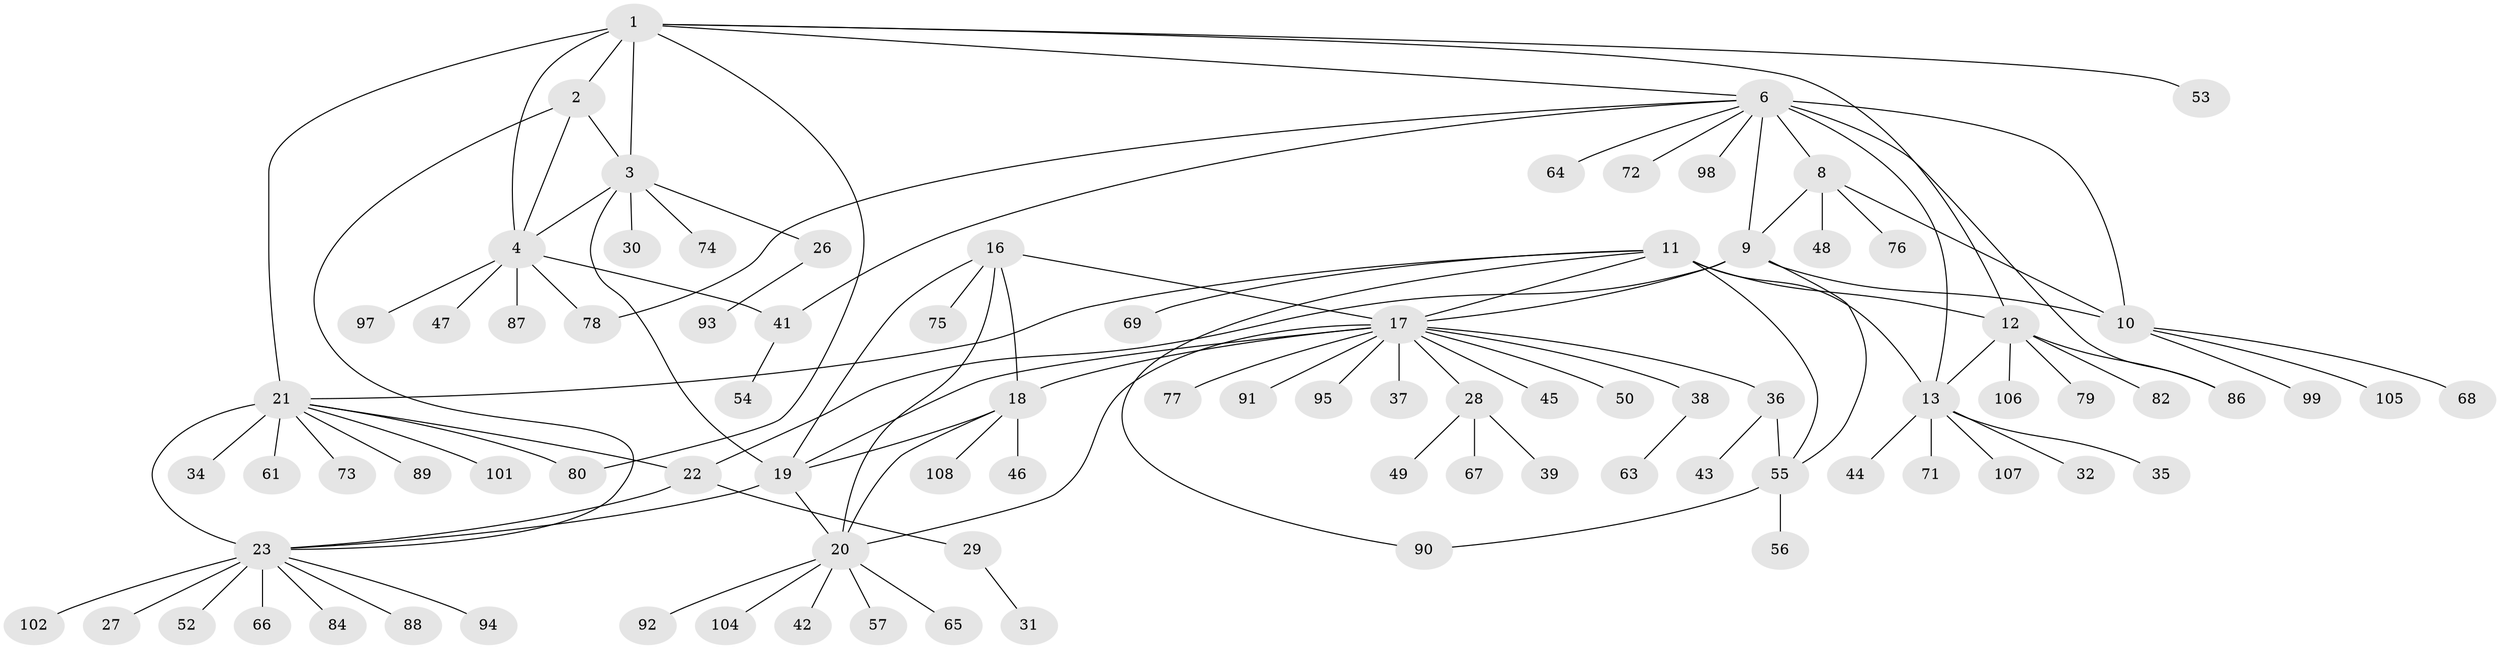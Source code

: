 // Generated by graph-tools (version 1.1) at 2025/24/03/03/25 07:24:10]
// undirected, 88 vertices, 115 edges
graph export_dot {
graph [start="1"]
  node [color=gray90,style=filled];
  1 [super="+96"];
  2;
  3 [super="+5"];
  4 [super="+33"];
  6 [super="+7"];
  8 [super="+62"];
  9 [super="+70"];
  10 [super="+103"];
  11 [super="+15"];
  12 [super="+58"];
  13 [super="+14"];
  16 [super="+40"];
  17 [super="+109"];
  18 [super="+100"];
  19;
  20 [super="+60"];
  21 [super="+24"];
  22 [super="+85"];
  23 [super="+25"];
  26;
  27;
  28 [super="+59"];
  29;
  30;
  31;
  32;
  34;
  35;
  36;
  37;
  38;
  39;
  41 [super="+51"];
  42;
  43;
  44;
  45;
  46;
  47;
  48;
  49;
  50;
  52;
  53;
  54;
  55 [super="+81"];
  56;
  57;
  61 [super="+83"];
  63;
  64;
  65;
  66;
  67;
  68;
  69;
  71;
  72;
  73;
  74;
  75;
  76;
  77;
  78;
  79;
  80;
  82;
  84;
  86;
  87;
  88;
  89;
  90;
  91;
  92;
  93;
  94;
  95;
  97;
  98;
  99;
  101;
  102;
  104;
  105;
  106;
  107;
  108;
  1 -- 2;
  1 -- 3 [weight=2];
  1 -- 4;
  1 -- 6;
  1 -- 12;
  1 -- 53;
  1 -- 80;
  1 -- 21;
  2 -- 3 [weight=2];
  2 -- 4;
  2 -- 23;
  3 -- 4 [weight=2];
  3 -- 30;
  3 -- 19;
  3 -- 74;
  3 -- 26;
  4 -- 41;
  4 -- 47;
  4 -- 78;
  4 -- 87;
  4 -- 97;
  6 -- 8 [weight=2];
  6 -- 9 [weight=2];
  6 -- 10 [weight=2];
  6 -- 13;
  6 -- 41;
  6 -- 78;
  6 -- 86;
  6 -- 98;
  6 -- 64;
  6 -- 72;
  8 -- 9;
  8 -- 10;
  8 -- 48;
  8 -- 76;
  9 -- 10;
  9 -- 17;
  9 -- 22;
  9 -- 55;
  10 -- 68;
  10 -- 99;
  10 -- 105;
  11 -- 12 [weight=2];
  11 -- 13 [weight=4];
  11 -- 55;
  11 -- 69;
  11 -- 17;
  11 -- 90;
  11 -- 21;
  12 -- 13 [weight=2];
  12 -- 82;
  12 -- 86;
  12 -- 106;
  12 -- 79;
  13 -- 32;
  13 -- 35;
  13 -- 71;
  13 -- 107;
  13 -- 44;
  16 -- 17;
  16 -- 18;
  16 -- 19;
  16 -- 20;
  16 -- 75;
  17 -- 18;
  17 -- 19;
  17 -- 20;
  17 -- 28;
  17 -- 36;
  17 -- 37;
  17 -- 38;
  17 -- 45;
  17 -- 50;
  17 -- 77;
  17 -- 91;
  17 -- 95;
  18 -- 19;
  18 -- 20;
  18 -- 46;
  18 -- 108;
  19 -- 20;
  19 -- 23;
  20 -- 42;
  20 -- 57;
  20 -- 65;
  20 -- 92;
  20 -- 104;
  21 -- 22 [weight=2];
  21 -- 23 [weight=4];
  21 -- 34;
  21 -- 61;
  21 -- 80;
  21 -- 89;
  21 -- 101;
  21 -- 73;
  22 -- 23 [weight=2];
  22 -- 29;
  23 -- 27;
  23 -- 52;
  23 -- 84;
  23 -- 94;
  23 -- 102;
  23 -- 66;
  23 -- 88;
  26 -- 93;
  28 -- 39;
  28 -- 49;
  28 -- 67;
  29 -- 31;
  36 -- 43;
  36 -- 55;
  38 -- 63;
  41 -- 54;
  55 -- 56;
  55 -- 90;
}
